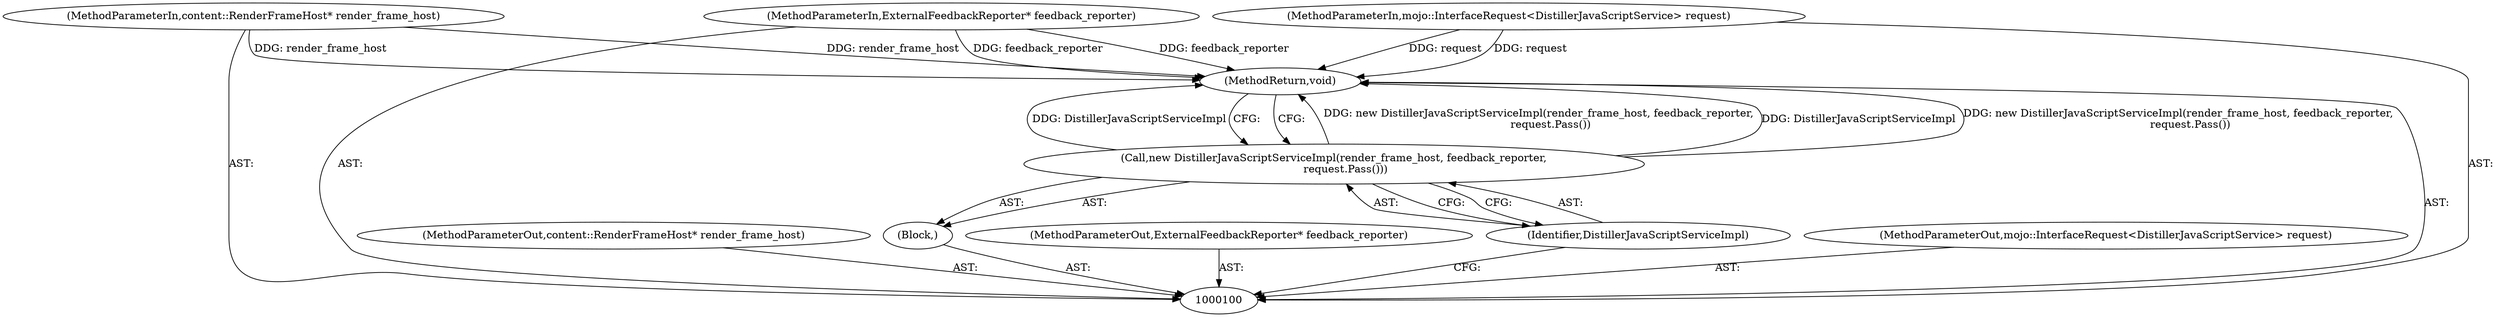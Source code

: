 digraph "1_Chrome_dcd10462fb49c72544719c490238f3a35edf3fc6_2" {
"1000107" [label="(MethodReturn,void)"];
"1000101" [label="(MethodParameterIn,content::RenderFrameHost* render_frame_host)"];
"1000118" [label="(MethodParameterOut,content::RenderFrameHost* render_frame_host)"];
"1000102" [label="(MethodParameterIn,ExternalFeedbackReporter* feedback_reporter)"];
"1000119" [label="(MethodParameterOut,ExternalFeedbackReporter* feedback_reporter)"];
"1000103" [label="(MethodParameterIn,mojo::InterfaceRequest<DistillerJavaScriptService> request)"];
"1000120" [label="(MethodParameterOut,mojo::InterfaceRequest<DistillerJavaScriptService> request)"];
"1000104" [label="(Block,)"];
"1000105" [label="(Call,new DistillerJavaScriptServiceImpl(render_frame_host, feedback_reporter,\n       request.Pass()))"];
"1000106" [label="(Identifier,DistillerJavaScriptServiceImpl)"];
"1000107" -> "1000100"  [label="AST: "];
"1000107" -> "1000105"  [label="CFG: "];
"1000105" -> "1000107"  [label="DDG: new DistillerJavaScriptServiceImpl(render_frame_host, feedback_reporter,\n       request.Pass())"];
"1000105" -> "1000107"  [label="DDG: DistillerJavaScriptServiceImpl"];
"1000103" -> "1000107"  [label="DDG: request"];
"1000102" -> "1000107"  [label="DDG: feedback_reporter"];
"1000101" -> "1000107"  [label="DDG: render_frame_host"];
"1000101" -> "1000100"  [label="AST: "];
"1000101" -> "1000107"  [label="DDG: render_frame_host"];
"1000118" -> "1000100"  [label="AST: "];
"1000102" -> "1000100"  [label="AST: "];
"1000102" -> "1000107"  [label="DDG: feedback_reporter"];
"1000119" -> "1000100"  [label="AST: "];
"1000103" -> "1000100"  [label="AST: "];
"1000103" -> "1000107"  [label="DDG: request"];
"1000120" -> "1000100"  [label="AST: "];
"1000104" -> "1000100"  [label="AST: "];
"1000105" -> "1000104"  [label="AST: "];
"1000105" -> "1000104"  [label="AST: "];
"1000105" -> "1000106"  [label="CFG: "];
"1000106" -> "1000105"  [label="AST: "];
"1000107" -> "1000105"  [label="CFG: "];
"1000105" -> "1000107"  [label="DDG: new DistillerJavaScriptServiceImpl(render_frame_host, feedback_reporter,\n       request.Pass())"];
"1000105" -> "1000107"  [label="DDG: DistillerJavaScriptServiceImpl"];
"1000106" -> "1000105"  [label="AST: "];
"1000106" -> "1000100"  [label="CFG: "];
"1000105" -> "1000106"  [label="CFG: "];
}

